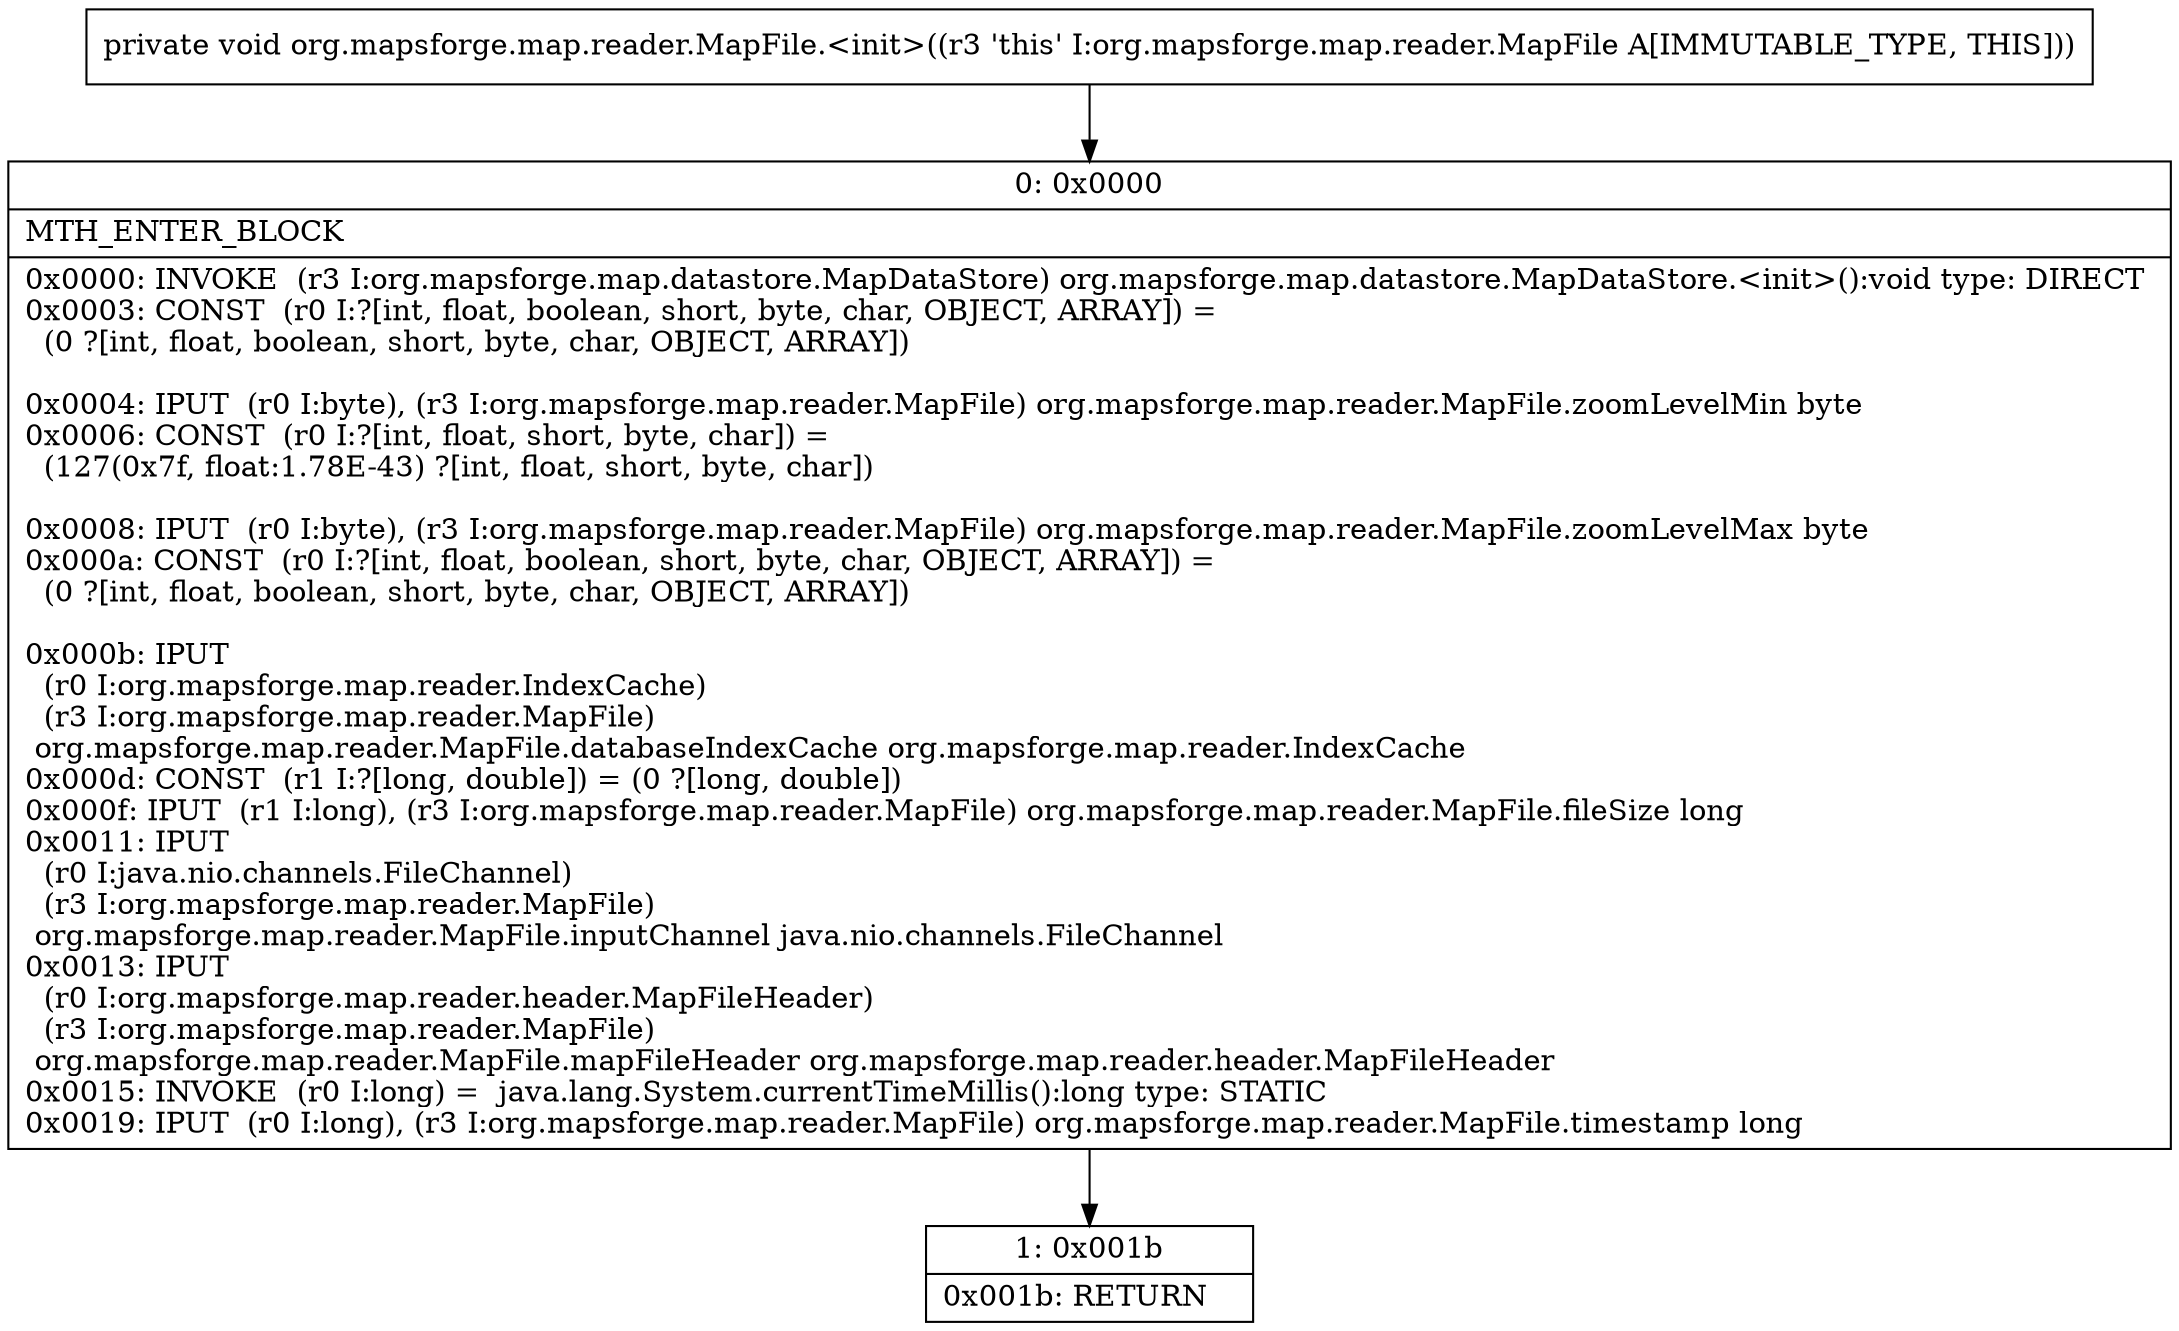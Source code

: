 digraph "CFG fororg.mapsforge.map.reader.MapFile.\<init\>()V" {
Node_0 [shape=record,label="{0\:\ 0x0000|MTH_ENTER_BLOCK\l|0x0000: INVOKE  (r3 I:org.mapsforge.map.datastore.MapDataStore) org.mapsforge.map.datastore.MapDataStore.\<init\>():void type: DIRECT \l0x0003: CONST  (r0 I:?[int, float, boolean, short, byte, char, OBJECT, ARRAY]) = \l  (0 ?[int, float, boolean, short, byte, char, OBJECT, ARRAY])\l \l0x0004: IPUT  (r0 I:byte), (r3 I:org.mapsforge.map.reader.MapFile) org.mapsforge.map.reader.MapFile.zoomLevelMin byte \l0x0006: CONST  (r0 I:?[int, float, short, byte, char]) = \l  (127(0x7f, float:1.78E\-43) ?[int, float, short, byte, char])\l \l0x0008: IPUT  (r0 I:byte), (r3 I:org.mapsforge.map.reader.MapFile) org.mapsforge.map.reader.MapFile.zoomLevelMax byte \l0x000a: CONST  (r0 I:?[int, float, boolean, short, byte, char, OBJECT, ARRAY]) = \l  (0 ?[int, float, boolean, short, byte, char, OBJECT, ARRAY])\l \l0x000b: IPUT  \l  (r0 I:org.mapsforge.map.reader.IndexCache)\l  (r3 I:org.mapsforge.map.reader.MapFile)\l org.mapsforge.map.reader.MapFile.databaseIndexCache org.mapsforge.map.reader.IndexCache \l0x000d: CONST  (r1 I:?[long, double]) = (0 ?[long, double]) \l0x000f: IPUT  (r1 I:long), (r3 I:org.mapsforge.map.reader.MapFile) org.mapsforge.map.reader.MapFile.fileSize long \l0x0011: IPUT  \l  (r0 I:java.nio.channels.FileChannel)\l  (r3 I:org.mapsforge.map.reader.MapFile)\l org.mapsforge.map.reader.MapFile.inputChannel java.nio.channels.FileChannel \l0x0013: IPUT  \l  (r0 I:org.mapsforge.map.reader.header.MapFileHeader)\l  (r3 I:org.mapsforge.map.reader.MapFile)\l org.mapsforge.map.reader.MapFile.mapFileHeader org.mapsforge.map.reader.header.MapFileHeader \l0x0015: INVOKE  (r0 I:long) =  java.lang.System.currentTimeMillis():long type: STATIC \l0x0019: IPUT  (r0 I:long), (r3 I:org.mapsforge.map.reader.MapFile) org.mapsforge.map.reader.MapFile.timestamp long \l}"];
Node_1 [shape=record,label="{1\:\ 0x001b|0x001b: RETURN   \l}"];
MethodNode[shape=record,label="{private void org.mapsforge.map.reader.MapFile.\<init\>((r3 'this' I:org.mapsforge.map.reader.MapFile A[IMMUTABLE_TYPE, THIS])) }"];
MethodNode -> Node_0;
Node_0 -> Node_1;
}

